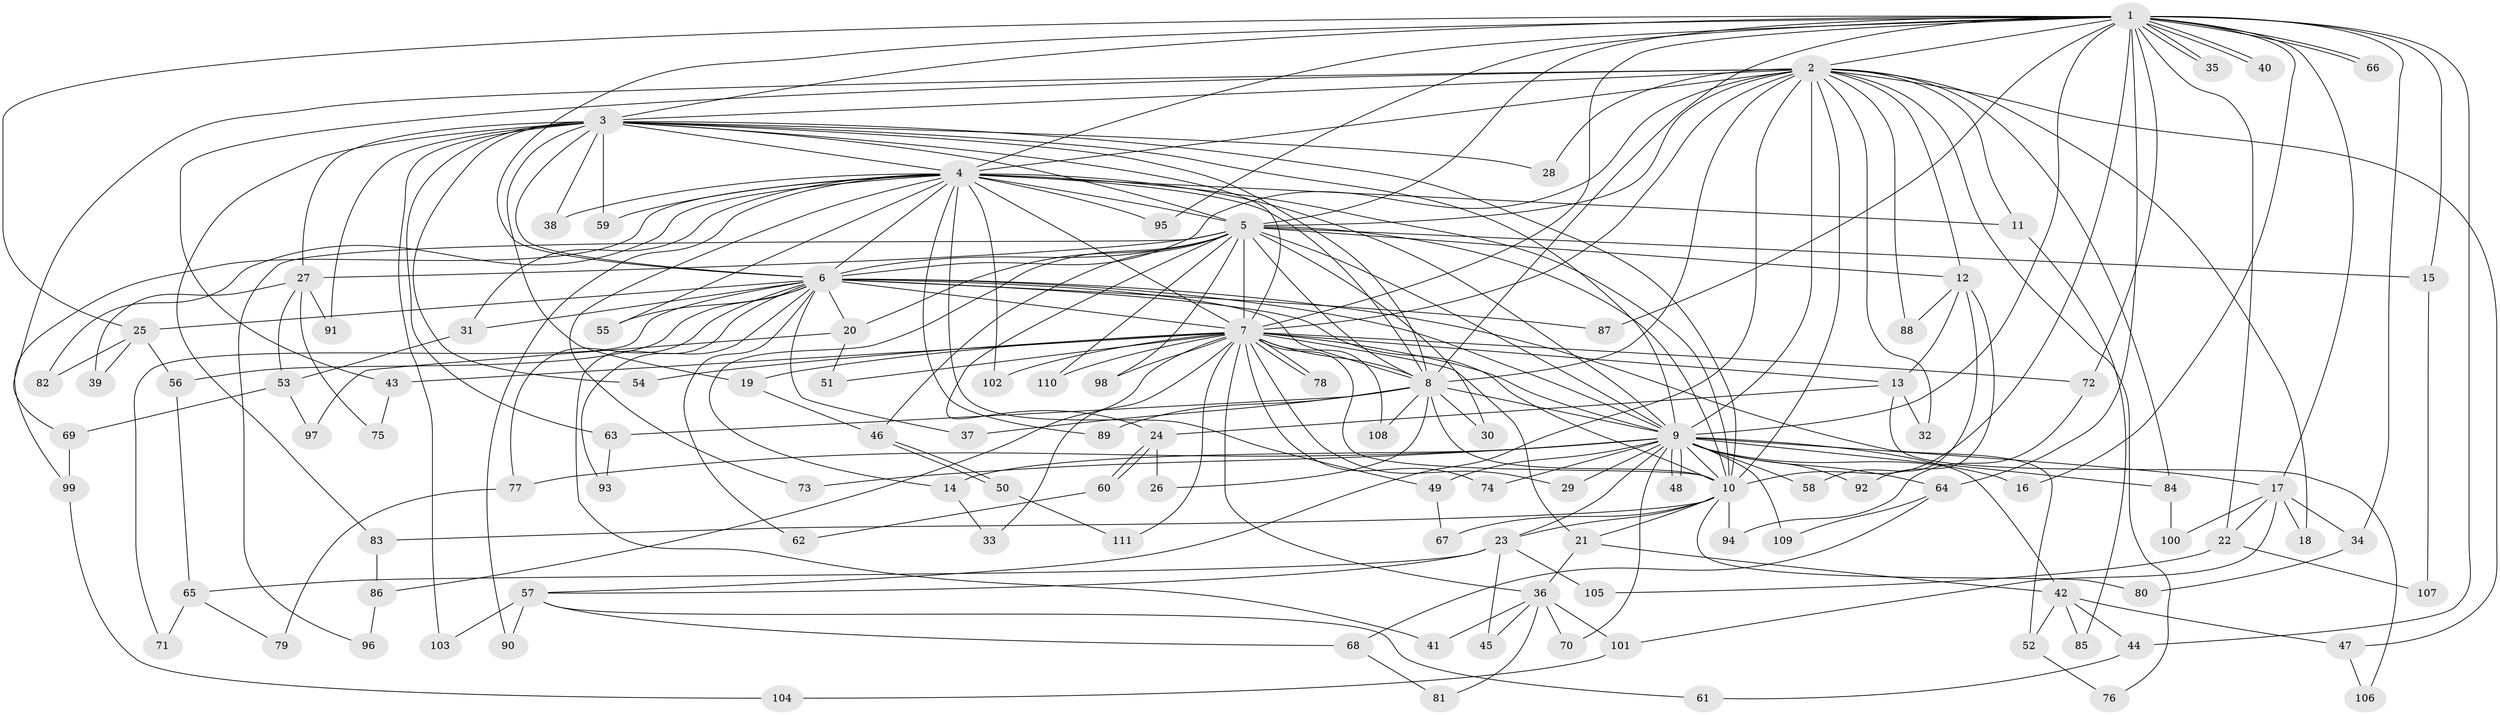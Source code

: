 // coarse degree distribution, {15: 0.02564102564102564, 4: 0.07692307692307693, 6: 0.038461538461538464, 19: 0.02564102564102564, 3: 0.3076923076923077, 7: 0.02564102564102564, 5: 0.05128205128205128, 21: 0.01282051282051282, 17: 0.01282051282051282, 2: 0.3076923076923077, 24: 0.01282051282051282, 1: 0.0641025641025641, 11: 0.01282051282051282, 22: 0.01282051282051282, 26: 0.01282051282051282}
// Generated by graph-tools (version 1.1) at 2025/36/03/04/25 23:36:34]
// undirected, 111 vertices, 247 edges
graph export_dot {
  node [color=gray90,style=filled];
  1;
  2;
  3;
  4;
  5;
  6;
  7;
  8;
  9;
  10;
  11;
  12;
  13;
  14;
  15;
  16;
  17;
  18;
  19;
  20;
  21;
  22;
  23;
  24;
  25;
  26;
  27;
  28;
  29;
  30;
  31;
  32;
  33;
  34;
  35;
  36;
  37;
  38;
  39;
  40;
  41;
  42;
  43;
  44;
  45;
  46;
  47;
  48;
  49;
  50;
  51;
  52;
  53;
  54;
  55;
  56;
  57;
  58;
  59;
  60;
  61;
  62;
  63;
  64;
  65;
  66;
  67;
  68;
  69;
  70;
  71;
  72;
  73;
  74;
  75;
  76;
  77;
  78;
  79;
  80;
  81;
  82;
  83;
  84;
  85;
  86;
  87;
  88;
  89;
  90;
  91;
  92;
  93;
  94;
  95;
  96;
  97;
  98;
  99;
  100;
  101;
  102;
  103;
  104;
  105;
  106;
  107;
  108;
  109;
  110;
  111;
  1 -- 2;
  1 -- 3;
  1 -- 4;
  1 -- 5;
  1 -- 6;
  1 -- 7;
  1 -- 8;
  1 -- 9;
  1 -- 10;
  1 -- 15;
  1 -- 16;
  1 -- 17;
  1 -- 22;
  1 -- 25;
  1 -- 34;
  1 -- 35;
  1 -- 35;
  1 -- 40;
  1 -- 40;
  1 -- 44;
  1 -- 64;
  1 -- 66;
  1 -- 66;
  1 -- 72;
  1 -- 87;
  1 -- 95;
  2 -- 3;
  2 -- 4;
  2 -- 5;
  2 -- 6;
  2 -- 7;
  2 -- 8;
  2 -- 9;
  2 -- 10;
  2 -- 11;
  2 -- 12;
  2 -- 18;
  2 -- 28;
  2 -- 32;
  2 -- 43;
  2 -- 47;
  2 -- 57;
  2 -- 69;
  2 -- 76;
  2 -- 84;
  2 -- 88;
  3 -- 4;
  3 -- 5;
  3 -- 6;
  3 -- 7;
  3 -- 8;
  3 -- 9;
  3 -- 10;
  3 -- 19;
  3 -- 27;
  3 -- 28;
  3 -- 38;
  3 -- 54;
  3 -- 59;
  3 -- 63;
  3 -- 83;
  3 -- 91;
  3 -- 103;
  4 -- 5;
  4 -- 6;
  4 -- 7;
  4 -- 8;
  4 -- 9;
  4 -- 10;
  4 -- 11;
  4 -- 31;
  4 -- 38;
  4 -- 49;
  4 -- 55;
  4 -- 59;
  4 -- 73;
  4 -- 82;
  4 -- 89;
  4 -- 90;
  4 -- 95;
  4 -- 99;
  4 -- 102;
  5 -- 6;
  5 -- 7;
  5 -- 8;
  5 -- 9;
  5 -- 10;
  5 -- 12;
  5 -- 14;
  5 -- 15;
  5 -- 20;
  5 -- 24;
  5 -- 27;
  5 -- 30;
  5 -- 46;
  5 -- 96;
  5 -- 98;
  5 -- 110;
  6 -- 7;
  6 -- 8;
  6 -- 9;
  6 -- 10;
  6 -- 20;
  6 -- 25;
  6 -- 31;
  6 -- 37;
  6 -- 41;
  6 -- 52;
  6 -- 55;
  6 -- 56;
  6 -- 62;
  6 -- 71;
  6 -- 77;
  6 -- 87;
  6 -- 93;
  7 -- 8;
  7 -- 9;
  7 -- 10;
  7 -- 13;
  7 -- 19;
  7 -- 21;
  7 -- 29;
  7 -- 33;
  7 -- 36;
  7 -- 43;
  7 -- 51;
  7 -- 54;
  7 -- 72;
  7 -- 74;
  7 -- 78;
  7 -- 78;
  7 -- 86;
  7 -- 98;
  7 -- 102;
  7 -- 108;
  7 -- 110;
  7 -- 111;
  8 -- 9;
  8 -- 10;
  8 -- 26;
  8 -- 30;
  8 -- 37;
  8 -- 63;
  8 -- 89;
  8 -- 108;
  9 -- 10;
  9 -- 14;
  9 -- 16;
  9 -- 17;
  9 -- 23;
  9 -- 29;
  9 -- 42;
  9 -- 48;
  9 -- 48;
  9 -- 49;
  9 -- 58;
  9 -- 64;
  9 -- 70;
  9 -- 73;
  9 -- 74;
  9 -- 77;
  9 -- 84;
  9 -- 92;
  9 -- 109;
  10 -- 21;
  10 -- 23;
  10 -- 67;
  10 -- 80;
  10 -- 83;
  10 -- 94;
  11 -- 85;
  12 -- 13;
  12 -- 58;
  12 -- 88;
  12 -- 92;
  13 -- 24;
  13 -- 32;
  13 -- 106;
  14 -- 33;
  15 -- 107;
  17 -- 18;
  17 -- 22;
  17 -- 34;
  17 -- 100;
  17 -- 101;
  19 -- 46;
  20 -- 51;
  20 -- 97;
  21 -- 36;
  21 -- 42;
  22 -- 105;
  22 -- 107;
  23 -- 45;
  23 -- 57;
  23 -- 65;
  23 -- 105;
  24 -- 26;
  24 -- 60;
  24 -- 60;
  25 -- 39;
  25 -- 56;
  25 -- 82;
  27 -- 39;
  27 -- 53;
  27 -- 75;
  27 -- 91;
  31 -- 53;
  34 -- 80;
  36 -- 41;
  36 -- 45;
  36 -- 70;
  36 -- 81;
  36 -- 101;
  42 -- 44;
  42 -- 47;
  42 -- 52;
  42 -- 85;
  43 -- 75;
  44 -- 61;
  46 -- 50;
  46 -- 50;
  47 -- 106;
  49 -- 67;
  50 -- 111;
  52 -- 76;
  53 -- 69;
  53 -- 97;
  56 -- 65;
  57 -- 61;
  57 -- 68;
  57 -- 90;
  57 -- 103;
  60 -- 62;
  63 -- 93;
  64 -- 68;
  64 -- 109;
  65 -- 71;
  65 -- 79;
  68 -- 81;
  69 -- 99;
  72 -- 94;
  77 -- 79;
  83 -- 86;
  84 -- 100;
  86 -- 96;
  99 -- 104;
  101 -- 104;
}
